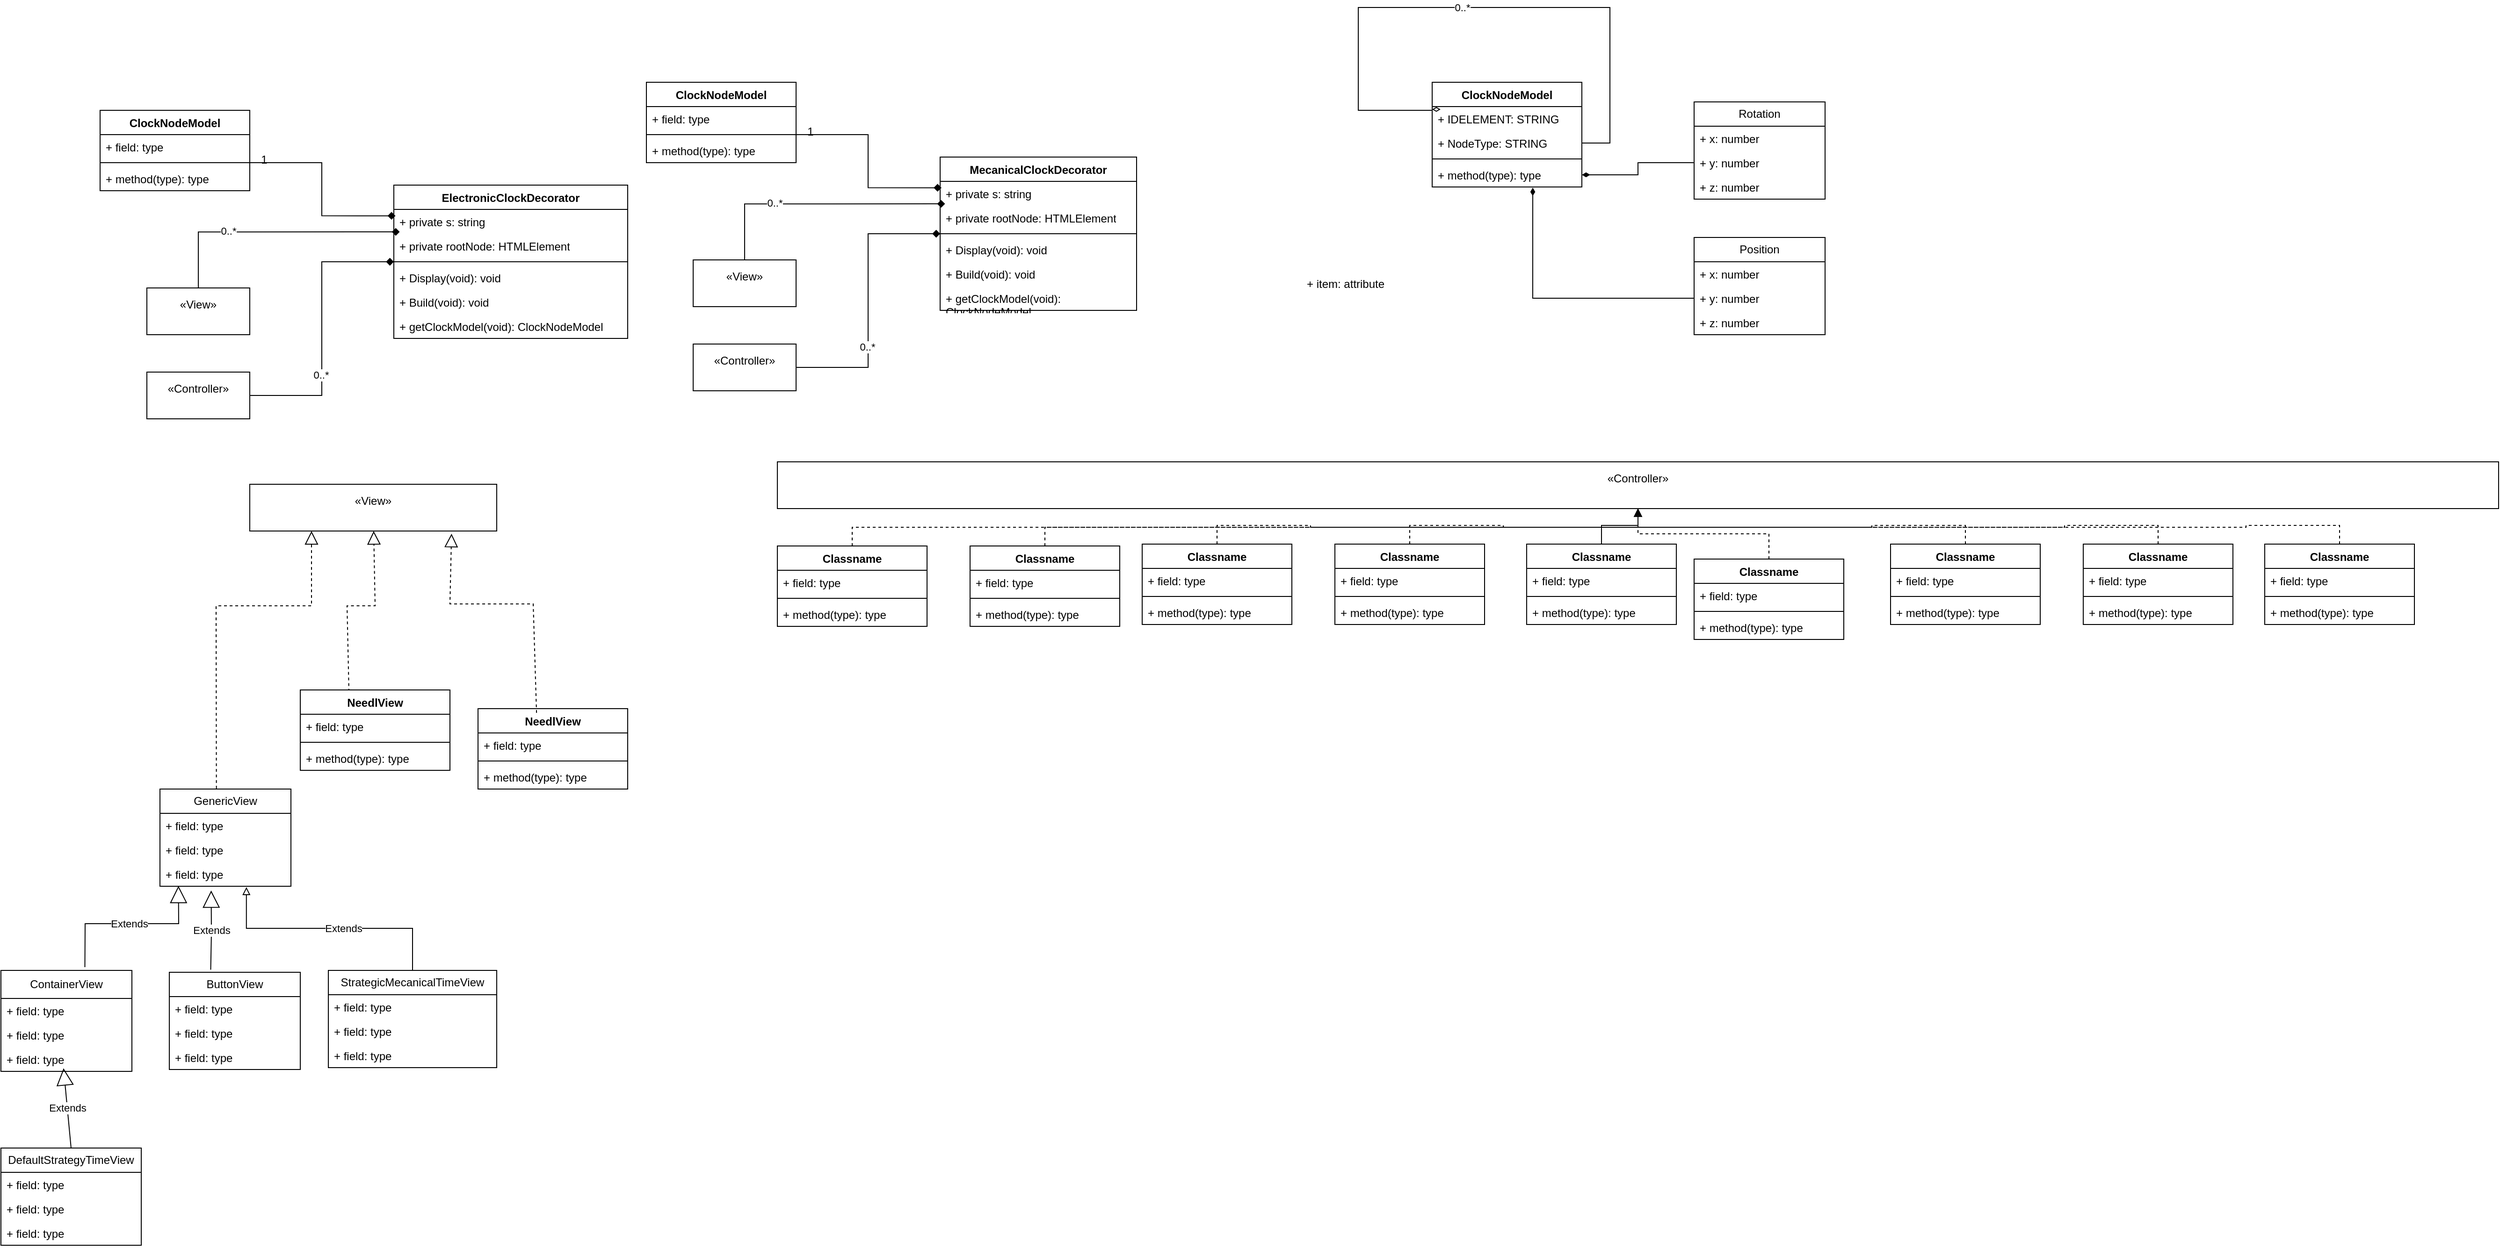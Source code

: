 <mxfile version="24.7.7">
  <diagram name="Page-1" id="vN07K8A9ibH8U_NtdY2e">
    <mxGraphModel dx="3449" dy="1662" grid="1" gridSize="10" guides="1" tooltips="1" connect="1" arrows="1" fold="1" page="1" pageScale="1" pageWidth="827" pageHeight="1169" math="0" shadow="0">
      <root>
        <mxCell id="0" />
        <mxCell id="1" parent="0" />
        <mxCell id="b3Nxh0a8uUn3oDR11aNZ-6" value="ElectronicClockDecorator" style="swimlane;fontStyle=1;align=center;verticalAlign=top;childLayout=stackLayout;horizontal=1;startSize=26;horizontalStack=0;resizeParent=1;resizeParentMax=0;resizeLast=0;collapsible=1;marginBottom=0;whiteSpace=wrap;html=1;" vertex="1" parent="1">
          <mxGeometry x="30" y="200" width="250" height="164" as="geometry" />
        </mxCell>
        <mxCell id="b3Nxh0a8uUn3oDR11aNZ-7" value="+ private s: string" style="text;strokeColor=none;fillColor=none;align=left;verticalAlign=top;spacingLeft=4;spacingRight=4;overflow=hidden;rotatable=0;points=[[0,0.5],[1,0.5]];portConstraint=eastwest;whiteSpace=wrap;html=1;" vertex="1" parent="b3Nxh0a8uUn3oDR11aNZ-6">
          <mxGeometry y="26" width="250" height="26" as="geometry" />
        </mxCell>
        <mxCell id="b3Nxh0a8uUn3oDR11aNZ-10" value="+ private rootNode: HTMLElement" style="text;strokeColor=none;fillColor=none;align=left;verticalAlign=top;spacingLeft=4;spacingRight=4;overflow=hidden;rotatable=0;points=[[0,0.5],[1,0.5]];portConstraint=eastwest;whiteSpace=wrap;html=1;" vertex="1" parent="b3Nxh0a8uUn3oDR11aNZ-6">
          <mxGeometry y="52" width="250" height="26" as="geometry" />
        </mxCell>
        <mxCell id="b3Nxh0a8uUn3oDR11aNZ-8" value="" style="line;strokeWidth=1;fillColor=none;align=left;verticalAlign=middle;spacingTop=-1;spacingLeft=3;spacingRight=3;rotatable=0;labelPosition=right;points=[];portConstraint=eastwest;strokeColor=inherit;" vertex="1" parent="b3Nxh0a8uUn3oDR11aNZ-6">
          <mxGeometry y="78" width="250" height="8" as="geometry" />
        </mxCell>
        <mxCell id="b3Nxh0a8uUn3oDR11aNZ-9" value="+ Display(void): void" style="text;strokeColor=none;fillColor=none;align=left;verticalAlign=top;spacingLeft=4;spacingRight=4;overflow=hidden;rotatable=0;points=[[0,0.5],[1,0.5]];portConstraint=eastwest;whiteSpace=wrap;html=1;" vertex="1" parent="b3Nxh0a8uUn3oDR11aNZ-6">
          <mxGeometry y="86" width="250" height="26" as="geometry" />
        </mxCell>
        <mxCell id="b3Nxh0a8uUn3oDR11aNZ-55" value="+ Build(void): void" style="text;strokeColor=none;fillColor=none;align=left;verticalAlign=top;spacingLeft=4;spacingRight=4;overflow=hidden;rotatable=0;points=[[0,0.5],[1,0.5]];portConstraint=eastwest;whiteSpace=wrap;html=1;" vertex="1" parent="b3Nxh0a8uUn3oDR11aNZ-6">
          <mxGeometry y="112" width="250" height="26" as="geometry" />
        </mxCell>
        <mxCell id="b3Nxh0a8uUn3oDR11aNZ-53" value="+ getClockModel(void): ClockNodeModel" style="text;strokeColor=none;fillColor=none;align=left;verticalAlign=top;spacingLeft=4;spacingRight=4;overflow=hidden;rotatable=0;points=[[0,0.5],[1,0.5]];portConstraint=eastwest;whiteSpace=wrap;html=1;" vertex="1" parent="b3Nxh0a8uUn3oDR11aNZ-6">
          <mxGeometry y="138" width="250" height="26" as="geometry" />
        </mxCell>
        <mxCell id="b3Nxh0a8uUn3oDR11aNZ-19" value="ClockNodeModel" style="swimlane;fontStyle=1;align=center;verticalAlign=top;childLayout=stackLayout;horizontal=1;startSize=26;horizontalStack=0;resizeParent=1;resizeParentMax=0;resizeLast=0;collapsible=1;marginBottom=0;whiteSpace=wrap;html=1;" vertex="1" parent="1">
          <mxGeometry x="-284" y="120" width="160" height="86" as="geometry" />
        </mxCell>
        <mxCell id="b3Nxh0a8uUn3oDR11aNZ-20" value="+ field: type" style="text;strokeColor=none;fillColor=none;align=left;verticalAlign=top;spacingLeft=4;spacingRight=4;overflow=hidden;rotatable=0;points=[[0,0.5],[1,0.5]];portConstraint=eastwest;whiteSpace=wrap;html=1;" vertex="1" parent="b3Nxh0a8uUn3oDR11aNZ-19">
          <mxGeometry y="26" width="160" height="26" as="geometry" />
        </mxCell>
        <mxCell id="b3Nxh0a8uUn3oDR11aNZ-21" value="" style="line;strokeWidth=1;fillColor=none;align=left;verticalAlign=middle;spacingTop=-1;spacingLeft=3;spacingRight=3;rotatable=0;labelPosition=right;points=[];portConstraint=eastwest;strokeColor=inherit;" vertex="1" parent="b3Nxh0a8uUn3oDR11aNZ-19">
          <mxGeometry y="52" width="160" height="8" as="geometry" />
        </mxCell>
        <mxCell id="b3Nxh0a8uUn3oDR11aNZ-22" value="+ method(type): type" style="text;strokeColor=none;fillColor=none;align=left;verticalAlign=top;spacingLeft=4;spacingRight=4;overflow=hidden;rotatable=0;points=[[0,0.5],[1,0.5]];portConstraint=eastwest;whiteSpace=wrap;html=1;" vertex="1" parent="b3Nxh0a8uUn3oDR11aNZ-19">
          <mxGeometry y="60" width="160" height="26" as="geometry" />
        </mxCell>
        <mxCell id="b3Nxh0a8uUn3oDR11aNZ-29" style="edgeStyle=orthogonalEdgeStyle;rounded=0;orthogonalLoop=1;jettySize=auto;html=1;endArrow=diamond;endFill=1;entryX=0.025;entryY=0.925;entryDx=0;entryDy=0;entryPerimeter=0;" edge="1" parent="1" source="b3Nxh0a8uUn3oDR11aNZ-28" target="b3Nxh0a8uUn3oDR11aNZ-7">
          <mxGeometry relative="1" as="geometry">
            <mxPoint x="70" y="450" as="targetPoint" />
          </mxGeometry>
        </mxCell>
        <mxCell id="b3Nxh0a8uUn3oDR11aNZ-30" value="0..*" style="edgeLabel;html=1;align=center;verticalAlign=middle;resizable=0;points=[];" vertex="1" connectable="0" parent="b3Nxh0a8uUn3oDR11aNZ-29">
          <mxGeometry x="-0.332" y="1" relative="1" as="geometry">
            <mxPoint as="offset" />
          </mxGeometry>
        </mxCell>
        <mxCell id="b3Nxh0a8uUn3oDR11aNZ-28" value="«View»&lt;div&gt;&lt;br/&gt;&lt;/div&gt;" style="html=1;whiteSpace=wrap;" vertex="1" parent="1">
          <mxGeometry x="-234" y="310" width="110" height="50" as="geometry" />
        </mxCell>
        <mxCell id="b3Nxh0a8uUn3oDR11aNZ-31" style="edgeStyle=orthogonalEdgeStyle;rounded=0;orthogonalLoop=1;jettySize=auto;html=1;entryX=0.007;entryY=0.263;entryDx=0;entryDy=0;entryPerimeter=0;endArrow=diamond;endFill=1;" edge="1" parent="1" source="b3Nxh0a8uUn3oDR11aNZ-21" target="b3Nxh0a8uUn3oDR11aNZ-7">
          <mxGeometry relative="1" as="geometry" />
        </mxCell>
        <mxCell id="b3Nxh0a8uUn3oDR11aNZ-32" value="1" style="text;html=1;align=center;verticalAlign=middle;resizable=0;points=[];autosize=1;strokeColor=none;fillColor=none;" vertex="1" parent="1">
          <mxGeometry x="-124" y="158" width="30" height="30" as="geometry" />
        </mxCell>
        <mxCell id="b3Nxh0a8uUn3oDR11aNZ-33" value="«Controller»&lt;div&gt;&lt;br&gt;&lt;/div&gt;" style="html=1;whiteSpace=wrap;" vertex="1" parent="1">
          <mxGeometry x="-234" y="400" width="110" height="50" as="geometry" />
        </mxCell>
        <mxCell id="b3Nxh0a8uUn3oDR11aNZ-34" style="edgeStyle=orthogonalEdgeStyle;rounded=0;orthogonalLoop=1;jettySize=auto;html=1;endArrow=diamond;endFill=1;exitX=1;exitY=0.5;exitDx=0;exitDy=0;" edge="1" parent="1" source="b3Nxh0a8uUn3oDR11aNZ-33" target="b3Nxh0a8uUn3oDR11aNZ-8">
          <mxGeometry relative="1" as="geometry">
            <mxPoint x="45" y="260" as="targetPoint" />
            <mxPoint x="-169" y="320" as="sourcePoint" />
          </mxGeometry>
        </mxCell>
        <mxCell id="b3Nxh0a8uUn3oDR11aNZ-35" value="0..*" style="edgeLabel;html=1;align=center;verticalAlign=middle;resizable=0;points=[];" vertex="1" connectable="0" parent="b3Nxh0a8uUn3oDR11aNZ-34">
          <mxGeometry x="-0.332" y="1" relative="1" as="geometry">
            <mxPoint as="offset" />
          </mxGeometry>
        </mxCell>
        <mxCell id="b3Nxh0a8uUn3oDR11aNZ-36" value="MecanicalClockDecorator" style="swimlane;fontStyle=1;align=center;verticalAlign=top;childLayout=stackLayout;horizontal=1;startSize=26;horizontalStack=0;resizeParent=1;resizeParentMax=0;resizeLast=0;collapsible=1;marginBottom=0;whiteSpace=wrap;html=1;" vertex="1" parent="1">
          <mxGeometry x="614" y="170" width="210" height="164" as="geometry" />
        </mxCell>
        <mxCell id="b3Nxh0a8uUn3oDR11aNZ-37" value="+ private s: string" style="text;strokeColor=none;fillColor=none;align=left;verticalAlign=top;spacingLeft=4;spacingRight=4;overflow=hidden;rotatable=0;points=[[0,0.5],[1,0.5]];portConstraint=eastwest;whiteSpace=wrap;html=1;" vertex="1" parent="b3Nxh0a8uUn3oDR11aNZ-36">
          <mxGeometry y="26" width="210" height="26" as="geometry" />
        </mxCell>
        <mxCell id="b3Nxh0a8uUn3oDR11aNZ-38" value="+ private rootNode: HTMLElement" style="text;strokeColor=none;fillColor=none;align=left;verticalAlign=top;spacingLeft=4;spacingRight=4;overflow=hidden;rotatable=0;points=[[0,0.5],[1,0.5]];portConstraint=eastwest;whiteSpace=wrap;html=1;" vertex="1" parent="b3Nxh0a8uUn3oDR11aNZ-36">
          <mxGeometry y="52" width="210" height="26" as="geometry" />
        </mxCell>
        <mxCell id="b3Nxh0a8uUn3oDR11aNZ-39" value="" style="line;strokeWidth=1;fillColor=none;align=left;verticalAlign=middle;spacingTop=-1;spacingLeft=3;spacingRight=3;rotatable=0;labelPosition=right;points=[];portConstraint=eastwest;strokeColor=inherit;" vertex="1" parent="b3Nxh0a8uUn3oDR11aNZ-36">
          <mxGeometry y="78" width="210" height="8" as="geometry" />
        </mxCell>
        <mxCell id="b3Nxh0a8uUn3oDR11aNZ-56" value="+ Display(void): void" style="text;strokeColor=none;fillColor=none;align=left;verticalAlign=top;spacingLeft=4;spacingRight=4;overflow=hidden;rotatable=0;points=[[0,0.5],[1,0.5]];portConstraint=eastwest;whiteSpace=wrap;html=1;" vertex="1" parent="b3Nxh0a8uUn3oDR11aNZ-36">
          <mxGeometry y="86" width="210" height="26" as="geometry" />
        </mxCell>
        <mxCell id="b3Nxh0a8uUn3oDR11aNZ-57" value="+ Build(void): void" style="text;strokeColor=none;fillColor=none;align=left;verticalAlign=top;spacingLeft=4;spacingRight=4;overflow=hidden;rotatable=0;points=[[0,0.5],[1,0.5]];portConstraint=eastwest;whiteSpace=wrap;html=1;" vertex="1" parent="b3Nxh0a8uUn3oDR11aNZ-36">
          <mxGeometry y="112" width="210" height="26" as="geometry" />
        </mxCell>
        <mxCell id="b3Nxh0a8uUn3oDR11aNZ-58" value="+ getClockModel(void): ClockNodeModel" style="text;strokeColor=none;fillColor=none;align=left;verticalAlign=top;spacingLeft=4;spacingRight=4;overflow=hidden;rotatable=0;points=[[0,0.5],[1,0.5]];portConstraint=eastwest;whiteSpace=wrap;html=1;" vertex="1" parent="b3Nxh0a8uUn3oDR11aNZ-36">
          <mxGeometry y="138" width="210" height="26" as="geometry" />
        </mxCell>
        <mxCell id="b3Nxh0a8uUn3oDR11aNZ-41" value="ClockNodeModel" style="swimlane;fontStyle=1;align=center;verticalAlign=top;childLayout=stackLayout;horizontal=1;startSize=26;horizontalStack=0;resizeParent=1;resizeParentMax=0;resizeLast=0;collapsible=1;marginBottom=0;whiteSpace=wrap;html=1;" vertex="1" parent="1">
          <mxGeometry x="300" y="90" width="160" height="86" as="geometry" />
        </mxCell>
        <mxCell id="b3Nxh0a8uUn3oDR11aNZ-42" value="+ field: type" style="text;strokeColor=none;fillColor=none;align=left;verticalAlign=top;spacingLeft=4;spacingRight=4;overflow=hidden;rotatable=0;points=[[0,0.5],[1,0.5]];portConstraint=eastwest;whiteSpace=wrap;html=1;" vertex="1" parent="b3Nxh0a8uUn3oDR11aNZ-41">
          <mxGeometry y="26" width="160" height="26" as="geometry" />
        </mxCell>
        <mxCell id="b3Nxh0a8uUn3oDR11aNZ-43" value="" style="line;strokeWidth=1;fillColor=none;align=left;verticalAlign=middle;spacingTop=-1;spacingLeft=3;spacingRight=3;rotatable=0;labelPosition=right;points=[];portConstraint=eastwest;strokeColor=inherit;" vertex="1" parent="b3Nxh0a8uUn3oDR11aNZ-41">
          <mxGeometry y="52" width="160" height="8" as="geometry" />
        </mxCell>
        <mxCell id="b3Nxh0a8uUn3oDR11aNZ-44" value="+ method(type): type" style="text;strokeColor=none;fillColor=none;align=left;verticalAlign=top;spacingLeft=4;spacingRight=4;overflow=hidden;rotatable=0;points=[[0,0.5],[1,0.5]];portConstraint=eastwest;whiteSpace=wrap;html=1;" vertex="1" parent="b3Nxh0a8uUn3oDR11aNZ-41">
          <mxGeometry y="60" width="160" height="26" as="geometry" />
        </mxCell>
        <mxCell id="b3Nxh0a8uUn3oDR11aNZ-45" style="edgeStyle=orthogonalEdgeStyle;rounded=0;orthogonalLoop=1;jettySize=auto;html=1;endArrow=diamond;endFill=1;entryX=0.025;entryY=0.925;entryDx=0;entryDy=0;entryPerimeter=0;" edge="1" parent="1" source="b3Nxh0a8uUn3oDR11aNZ-47" target="b3Nxh0a8uUn3oDR11aNZ-37">
          <mxGeometry relative="1" as="geometry">
            <mxPoint x="654" y="420" as="targetPoint" />
          </mxGeometry>
        </mxCell>
        <mxCell id="b3Nxh0a8uUn3oDR11aNZ-46" value="0..*" style="edgeLabel;html=1;align=center;verticalAlign=middle;resizable=0;points=[];" vertex="1" connectable="0" parent="b3Nxh0a8uUn3oDR11aNZ-45">
          <mxGeometry x="-0.332" y="1" relative="1" as="geometry">
            <mxPoint as="offset" />
          </mxGeometry>
        </mxCell>
        <mxCell id="b3Nxh0a8uUn3oDR11aNZ-47" value="«View»&lt;div&gt;&lt;br/&gt;&lt;/div&gt;" style="html=1;whiteSpace=wrap;" vertex="1" parent="1">
          <mxGeometry x="350" y="280" width="110" height="50" as="geometry" />
        </mxCell>
        <mxCell id="b3Nxh0a8uUn3oDR11aNZ-48" style="edgeStyle=orthogonalEdgeStyle;rounded=0;orthogonalLoop=1;jettySize=auto;html=1;entryX=0.007;entryY=0.263;entryDx=0;entryDy=0;entryPerimeter=0;endArrow=diamond;endFill=1;" edge="1" parent="1" source="b3Nxh0a8uUn3oDR11aNZ-43" target="b3Nxh0a8uUn3oDR11aNZ-37">
          <mxGeometry relative="1" as="geometry" />
        </mxCell>
        <mxCell id="b3Nxh0a8uUn3oDR11aNZ-49" value="1" style="text;html=1;align=center;verticalAlign=middle;resizable=0;points=[];autosize=1;strokeColor=none;fillColor=none;" vertex="1" parent="1">
          <mxGeometry x="460" y="128" width="30" height="30" as="geometry" />
        </mxCell>
        <mxCell id="b3Nxh0a8uUn3oDR11aNZ-50" value="«Controller»&lt;div&gt;&lt;br&gt;&lt;/div&gt;" style="html=1;whiteSpace=wrap;" vertex="1" parent="1">
          <mxGeometry x="350" y="370" width="110" height="50" as="geometry" />
        </mxCell>
        <mxCell id="b3Nxh0a8uUn3oDR11aNZ-51" style="edgeStyle=orthogonalEdgeStyle;rounded=0;orthogonalLoop=1;jettySize=auto;html=1;endArrow=diamond;endFill=1;exitX=1;exitY=0.5;exitDx=0;exitDy=0;" edge="1" parent="1" source="b3Nxh0a8uUn3oDR11aNZ-50" target="b3Nxh0a8uUn3oDR11aNZ-39">
          <mxGeometry relative="1" as="geometry">
            <mxPoint x="629" y="230" as="targetPoint" />
            <mxPoint x="415" y="290" as="sourcePoint" />
          </mxGeometry>
        </mxCell>
        <mxCell id="b3Nxh0a8uUn3oDR11aNZ-52" value="0..*" style="edgeLabel;html=1;align=center;verticalAlign=middle;resizable=0;points=[];" vertex="1" connectable="0" parent="b3Nxh0a8uUn3oDR11aNZ-51">
          <mxGeometry x="-0.332" y="1" relative="1" as="geometry">
            <mxPoint as="offset" />
          </mxGeometry>
        </mxCell>
        <mxCell id="b3Nxh0a8uUn3oDR11aNZ-59" value="«View»&lt;div&gt;&lt;br/&gt;&lt;/div&gt;" style="html=1;whiteSpace=wrap;" vertex="1" parent="1">
          <mxGeometry x="-124" y="520" width="264" height="50" as="geometry" />
        </mxCell>
        <mxCell id="b3Nxh0a8uUn3oDR11aNZ-60" value="" style="endArrow=block;dashed=1;endFill=0;endSize=12;html=1;rounded=0;entryX=0.25;entryY=1;entryDx=0;entryDy=0;exitX=0.431;exitY=-0.005;exitDx=0;exitDy=0;exitPerimeter=0;" edge="1" parent="1" source="b3Nxh0a8uUn3oDR11aNZ-61" target="b3Nxh0a8uUn3oDR11aNZ-59">
          <mxGeometry width="160" relative="1" as="geometry">
            <mxPoint x="-160" y="700" as="sourcePoint" />
            <mxPoint x="36" y="730" as="targetPoint" />
            <Array as="points">
              <mxPoint x="-160" y="650" />
              <mxPoint x="-58" y="650" />
            </Array>
          </mxGeometry>
        </mxCell>
        <mxCell id="b3Nxh0a8uUn3oDR11aNZ-61" value="GenericView" style="swimlane;fontStyle=0;childLayout=stackLayout;horizontal=1;startSize=26;fillColor=none;horizontalStack=0;resizeParent=1;resizeParentMax=0;resizeLast=0;collapsible=1;marginBottom=0;whiteSpace=wrap;html=1;" vertex="1" parent="1">
          <mxGeometry x="-220" y="846" width="140" height="104" as="geometry" />
        </mxCell>
        <mxCell id="b3Nxh0a8uUn3oDR11aNZ-62" value="+ field: type" style="text;strokeColor=none;fillColor=none;align=left;verticalAlign=top;spacingLeft=4;spacingRight=4;overflow=hidden;rotatable=0;points=[[0,0.5],[1,0.5]];portConstraint=eastwest;whiteSpace=wrap;html=1;" vertex="1" parent="b3Nxh0a8uUn3oDR11aNZ-61">
          <mxGeometry y="26" width="140" height="26" as="geometry" />
        </mxCell>
        <mxCell id="b3Nxh0a8uUn3oDR11aNZ-63" value="+ field: type" style="text;strokeColor=none;fillColor=none;align=left;verticalAlign=top;spacingLeft=4;spacingRight=4;overflow=hidden;rotatable=0;points=[[0,0.5],[1,0.5]];portConstraint=eastwest;whiteSpace=wrap;html=1;" vertex="1" parent="b3Nxh0a8uUn3oDR11aNZ-61">
          <mxGeometry y="52" width="140" height="26" as="geometry" />
        </mxCell>
        <mxCell id="b3Nxh0a8uUn3oDR11aNZ-64" value="+ field: type" style="text;strokeColor=none;fillColor=none;align=left;verticalAlign=top;spacingLeft=4;spacingRight=4;overflow=hidden;rotatable=0;points=[[0,0.5],[1,0.5]];portConstraint=eastwest;whiteSpace=wrap;html=1;" vertex="1" parent="b3Nxh0a8uUn3oDR11aNZ-61">
          <mxGeometry y="78" width="140" height="26" as="geometry" />
        </mxCell>
        <mxCell id="b3Nxh0a8uUn3oDR11aNZ-65" value="" style="endArrow=block;dashed=1;endFill=0;endSize=12;html=1;rounded=0;exitX=0.325;exitY=0.02;exitDx=0;exitDy=0;exitPerimeter=0;" edge="1" parent="1" source="b3Nxh0a8uUn3oDR11aNZ-66" target="b3Nxh0a8uUn3oDR11aNZ-59">
          <mxGeometry width="160" relative="1" as="geometry">
            <mxPoint x="-20" y="720" as="sourcePoint" />
            <mxPoint x="-46" y="571" as="targetPoint" />
            <Array as="points">
              <mxPoint x="-20" y="650" />
              <mxPoint x="10" y="650" />
            </Array>
          </mxGeometry>
        </mxCell>
        <mxCell id="b3Nxh0a8uUn3oDR11aNZ-66" value="NeedlView" style="swimlane;fontStyle=1;align=center;verticalAlign=top;childLayout=stackLayout;horizontal=1;startSize=26;horizontalStack=0;resizeParent=1;resizeParentMax=0;resizeLast=0;collapsible=1;marginBottom=0;whiteSpace=wrap;html=1;" vertex="1" parent="1">
          <mxGeometry x="-70" y="740" width="160" height="86" as="geometry" />
        </mxCell>
        <mxCell id="b3Nxh0a8uUn3oDR11aNZ-67" value="+ field: type" style="text;strokeColor=none;fillColor=none;align=left;verticalAlign=top;spacingLeft=4;spacingRight=4;overflow=hidden;rotatable=0;points=[[0,0.5],[1,0.5]];portConstraint=eastwest;whiteSpace=wrap;html=1;" vertex="1" parent="b3Nxh0a8uUn3oDR11aNZ-66">
          <mxGeometry y="26" width="160" height="26" as="geometry" />
        </mxCell>
        <mxCell id="b3Nxh0a8uUn3oDR11aNZ-68" value="" style="line;strokeWidth=1;fillColor=none;align=left;verticalAlign=middle;spacingTop=-1;spacingLeft=3;spacingRight=3;rotatable=0;labelPosition=right;points=[];portConstraint=eastwest;strokeColor=inherit;" vertex="1" parent="b3Nxh0a8uUn3oDR11aNZ-66">
          <mxGeometry y="52" width="160" height="8" as="geometry" />
        </mxCell>
        <mxCell id="b3Nxh0a8uUn3oDR11aNZ-69" value="+ method(type): type" style="text;strokeColor=none;fillColor=none;align=left;verticalAlign=top;spacingLeft=4;spacingRight=4;overflow=hidden;rotatable=0;points=[[0,0.5],[1,0.5]];portConstraint=eastwest;whiteSpace=wrap;html=1;" vertex="1" parent="b3Nxh0a8uUn3oDR11aNZ-66">
          <mxGeometry y="60" width="160" height="26" as="geometry" />
        </mxCell>
        <mxCell id="b3Nxh0a8uUn3oDR11aNZ-70" value="NeedlView" style="swimlane;fontStyle=1;align=center;verticalAlign=top;childLayout=stackLayout;horizontal=1;startSize=26;horizontalStack=0;resizeParent=1;resizeParentMax=0;resizeLast=0;collapsible=1;marginBottom=0;whiteSpace=wrap;html=1;" vertex="1" parent="1">
          <mxGeometry x="120" y="760" width="160" height="86" as="geometry" />
        </mxCell>
        <mxCell id="b3Nxh0a8uUn3oDR11aNZ-71" value="+ field: type" style="text;strokeColor=none;fillColor=none;align=left;verticalAlign=top;spacingLeft=4;spacingRight=4;overflow=hidden;rotatable=0;points=[[0,0.5],[1,0.5]];portConstraint=eastwest;whiteSpace=wrap;html=1;" vertex="1" parent="b3Nxh0a8uUn3oDR11aNZ-70">
          <mxGeometry y="26" width="160" height="26" as="geometry" />
        </mxCell>
        <mxCell id="b3Nxh0a8uUn3oDR11aNZ-72" value="" style="line;strokeWidth=1;fillColor=none;align=left;verticalAlign=middle;spacingTop=-1;spacingLeft=3;spacingRight=3;rotatable=0;labelPosition=right;points=[];portConstraint=eastwest;strokeColor=inherit;" vertex="1" parent="b3Nxh0a8uUn3oDR11aNZ-70">
          <mxGeometry y="52" width="160" height="8" as="geometry" />
        </mxCell>
        <mxCell id="b3Nxh0a8uUn3oDR11aNZ-73" value="+ method(type): type" style="text;strokeColor=none;fillColor=none;align=left;verticalAlign=top;spacingLeft=4;spacingRight=4;overflow=hidden;rotatable=0;points=[[0,0.5],[1,0.5]];portConstraint=eastwest;whiteSpace=wrap;html=1;" vertex="1" parent="b3Nxh0a8uUn3oDR11aNZ-70">
          <mxGeometry y="60" width="160" height="26" as="geometry" />
        </mxCell>
        <mxCell id="b3Nxh0a8uUn3oDR11aNZ-74" value="" style="endArrow=block;dashed=1;endFill=0;endSize=12;html=1;rounded=0;exitX=0.391;exitY=0.052;exitDx=0;exitDy=0;exitPerimeter=0;entryX=0.817;entryY=1.057;entryDx=0;entryDy=0;entryPerimeter=0;" edge="1" parent="1" source="b3Nxh0a8uUn3oDR11aNZ-70" target="b3Nxh0a8uUn3oDR11aNZ-59">
          <mxGeometry width="160" relative="1" as="geometry">
            <mxPoint x="180" y="740" as="sourcePoint" />
            <mxPoint x="130" y="568" as="targetPoint" />
            <Array as="points">
              <mxPoint x="179" y="648" />
              <mxPoint x="90" y="648" />
            </Array>
          </mxGeometry>
        </mxCell>
        <mxCell id="b3Nxh0a8uUn3oDR11aNZ-75" value="ContainerView" style="swimlane;fontStyle=0;childLayout=stackLayout;horizontal=1;startSize=30;fillColor=none;horizontalStack=0;resizeParent=1;resizeParentMax=0;resizeLast=0;collapsible=1;marginBottom=0;whiteSpace=wrap;html=1;" vertex="1" parent="1">
          <mxGeometry x="-390" y="1040" width="140" height="108" as="geometry" />
        </mxCell>
        <mxCell id="b3Nxh0a8uUn3oDR11aNZ-76" value="+ field: type" style="text;strokeColor=none;fillColor=none;align=left;verticalAlign=top;spacingLeft=4;spacingRight=4;overflow=hidden;rotatable=0;points=[[0,0.5],[1,0.5]];portConstraint=eastwest;whiteSpace=wrap;html=1;" vertex="1" parent="b3Nxh0a8uUn3oDR11aNZ-75">
          <mxGeometry y="30" width="140" height="26" as="geometry" />
        </mxCell>
        <mxCell id="b3Nxh0a8uUn3oDR11aNZ-77" value="+ field: type" style="text;strokeColor=none;fillColor=none;align=left;verticalAlign=top;spacingLeft=4;spacingRight=4;overflow=hidden;rotatable=0;points=[[0,0.5],[1,0.5]];portConstraint=eastwest;whiteSpace=wrap;html=1;" vertex="1" parent="b3Nxh0a8uUn3oDR11aNZ-75">
          <mxGeometry y="56" width="140" height="26" as="geometry" />
        </mxCell>
        <mxCell id="b3Nxh0a8uUn3oDR11aNZ-78" value="+ field: type" style="text;strokeColor=none;fillColor=none;align=left;verticalAlign=top;spacingLeft=4;spacingRight=4;overflow=hidden;rotatable=0;points=[[0,0.5],[1,0.5]];portConstraint=eastwest;whiteSpace=wrap;html=1;" vertex="1" parent="b3Nxh0a8uUn3oDR11aNZ-75">
          <mxGeometry y="82" width="140" height="26" as="geometry" />
        </mxCell>
        <mxCell id="b3Nxh0a8uUn3oDR11aNZ-79" value="ButtonView" style="swimlane;fontStyle=0;childLayout=stackLayout;horizontal=1;startSize=26;fillColor=none;horizontalStack=0;resizeParent=1;resizeParentMax=0;resizeLast=0;collapsible=1;marginBottom=0;whiteSpace=wrap;html=1;" vertex="1" parent="1">
          <mxGeometry x="-210" y="1042" width="140" height="104" as="geometry" />
        </mxCell>
        <mxCell id="b3Nxh0a8uUn3oDR11aNZ-80" value="+ field: type" style="text;strokeColor=none;fillColor=none;align=left;verticalAlign=top;spacingLeft=4;spacingRight=4;overflow=hidden;rotatable=0;points=[[0,0.5],[1,0.5]];portConstraint=eastwest;whiteSpace=wrap;html=1;" vertex="1" parent="b3Nxh0a8uUn3oDR11aNZ-79">
          <mxGeometry y="26" width="140" height="26" as="geometry" />
        </mxCell>
        <mxCell id="b3Nxh0a8uUn3oDR11aNZ-81" value="+ field: type" style="text;strokeColor=none;fillColor=none;align=left;verticalAlign=top;spacingLeft=4;spacingRight=4;overflow=hidden;rotatable=0;points=[[0,0.5],[1,0.5]];portConstraint=eastwest;whiteSpace=wrap;html=1;" vertex="1" parent="b3Nxh0a8uUn3oDR11aNZ-79">
          <mxGeometry y="52" width="140" height="26" as="geometry" />
        </mxCell>
        <mxCell id="b3Nxh0a8uUn3oDR11aNZ-82" value="+ field: type" style="text;strokeColor=none;fillColor=none;align=left;verticalAlign=top;spacingLeft=4;spacingRight=4;overflow=hidden;rotatable=0;points=[[0,0.5],[1,0.5]];portConstraint=eastwest;whiteSpace=wrap;html=1;" vertex="1" parent="b3Nxh0a8uUn3oDR11aNZ-79">
          <mxGeometry y="78" width="140" height="26" as="geometry" />
        </mxCell>
        <mxCell id="b3Nxh0a8uUn3oDR11aNZ-83" value="DefaultStrategyTimeView" style="swimlane;fontStyle=0;childLayout=stackLayout;horizontal=1;startSize=26;fillColor=none;horizontalStack=0;resizeParent=1;resizeParentMax=0;resizeLast=0;collapsible=1;marginBottom=0;whiteSpace=wrap;html=1;" vertex="1" parent="1">
          <mxGeometry x="-390" y="1230" width="150" height="104" as="geometry" />
        </mxCell>
        <mxCell id="b3Nxh0a8uUn3oDR11aNZ-84" value="+ field: type" style="text;strokeColor=none;fillColor=none;align=left;verticalAlign=top;spacingLeft=4;spacingRight=4;overflow=hidden;rotatable=0;points=[[0,0.5],[1,0.5]];portConstraint=eastwest;whiteSpace=wrap;html=1;" vertex="1" parent="b3Nxh0a8uUn3oDR11aNZ-83">
          <mxGeometry y="26" width="150" height="26" as="geometry" />
        </mxCell>
        <mxCell id="b3Nxh0a8uUn3oDR11aNZ-85" value="+ field: type" style="text;strokeColor=none;fillColor=none;align=left;verticalAlign=top;spacingLeft=4;spacingRight=4;overflow=hidden;rotatable=0;points=[[0,0.5],[1,0.5]];portConstraint=eastwest;whiteSpace=wrap;html=1;" vertex="1" parent="b3Nxh0a8uUn3oDR11aNZ-83">
          <mxGeometry y="52" width="150" height="26" as="geometry" />
        </mxCell>
        <mxCell id="b3Nxh0a8uUn3oDR11aNZ-86" value="+ field: type" style="text;strokeColor=none;fillColor=none;align=left;verticalAlign=top;spacingLeft=4;spacingRight=4;overflow=hidden;rotatable=0;points=[[0,0.5],[1,0.5]];portConstraint=eastwest;whiteSpace=wrap;html=1;" vertex="1" parent="b3Nxh0a8uUn3oDR11aNZ-83">
          <mxGeometry y="78" width="150" height="26" as="geometry" />
        </mxCell>
        <mxCell id="b3Nxh0a8uUn3oDR11aNZ-87" value="Extends" style="endArrow=block;endSize=16;endFill=0;html=1;rounded=0;exitX=0.641;exitY=-0.032;exitDx=0;exitDy=0;exitPerimeter=0;entryX=0.141;entryY=0.981;entryDx=0;entryDy=0;entryPerimeter=0;" edge="1" parent="1" source="b3Nxh0a8uUn3oDR11aNZ-75" target="b3Nxh0a8uUn3oDR11aNZ-64">
          <mxGeometry width="160" relative="1" as="geometry">
            <mxPoint x="-200" y="970" as="sourcePoint" />
            <mxPoint x="-40" y="970" as="targetPoint" />
            <Array as="points">
              <mxPoint x="-300" y="990" />
              <mxPoint x="-200" y="990" />
            </Array>
          </mxGeometry>
        </mxCell>
        <mxCell id="b3Nxh0a8uUn3oDR11aNZ-88" value="Extends" style="endArrow=block;endSize=16;endFill=0;html=1;rounded=0;exitX=0.316;exitY=-0.026;exitDx=0;exitDy=0;exitPerimeter=0;entryX=0.391;entryY=1.173;entryDx=0;entryDy=0;entryPerimeter=0;" edge="1" parent="1" source="b3Nxh0a8uUn3oDR11aNZ-79" target="b3Nxh0a8uUn3oDR11aNZ-64">
          <mxGeometry width="160" relative="1" as="geometry">
            <mxPoint x="-290" y="1047" as="sourcePoint" />
            <mxPoint x="-190" y="960" as="targetPoint" />
            <Array as="points">
              <mxPoint x="-165" y="1000" />
            </Array>
          </mxGeometry>
        </mxCell>
        <mxCell id="b3Nxh0a8uUn3oDR11aNZ-89" value="Extends" style="endArrow=block;endSize=16;endFill=0;html=1;rounded=0;exitX=0.5;exitY=0;exitDx=0;exitDy=0;entryX=0.478;entryY=0.87;entryDx=0;entryDy=0;entryPerimeter=0;" edge="1" parent="1" source="b3Nxh0a8uUn3oDR11aNZ-83" target="b3Nxh0a8uUn3oDR11aNZ-78">
          <mxGeometry width="160" relative="1" as="geometry">
            <mxPoint x="-260" y="1050" as="sourcePoint" />
            <mxPoint x="-100" y="1050" as="targetPoint" />
          </mxGeometry>
        </mxCell>
        <mxCell id="b3Nxh0a8uUn3oDR11aNZ-90" value="StrategicMecanicalTimeView" style="swimlane;fontStyle=0;childLayout=stackLayout;horizontal=1;startSize=26;fillColor=none;horizontalStack=0;resizeParent=1;resizeParentMax=0;resizeLast=0;collapsible=1;marginBottom=0;whiteSpace=wrap;html=1;" vertex="1" parent="1">
          <mxGeometry x="-40" y="1040" width="180" height="104" as="geometry" />
        </mxCell>
        <mxCell id="b3Nxh0a8uUn3oDR11aNZ-91" value="+ field: type" style="text;strokeColor=none;fillColor=none;align=left;verticalAlign=top;spacingLeft=4;spacingRight=4;overflow=hidden;rotatable=0;points=[[0,0.5],[1,0.5]];portConstraint=eastwest;whiteSpace=wrap;html=1;" vertex="1" parent="b3Nxh0a8uUn3oDR11aNZ-90">
          <mxGeometry y="26" width="180" height="26" as="geometry" />
        </mxCell>
        <mxCell id="b3Nxh0a8uUn3oDR11aNZ-92" value="+ field: type" style="text;strokeColor=none;fillColor=none;align=left;verticalAlign=top;spacingLeft=4;spacingRight=4;overflow=hidden;rotatable=0;points=[[0,0.5],[1,0.5]];portConstraint=eastwest;whiteSpace=wrap;html=1;" vertex="1" parent="b3Nxh0a8uUn3oDR11aNZ-90">
          <mxGeometry y="52" width="180" height="26" as="geometry" />
        </mxCell>
        <mxCell id="b3Nxh0a8uUn3oDR11aNZ-93" value="+ field: type" style="text;strokeColor=none;fillColor=none;align=left;verticalAlign=top;spacingLeft=4;spacingRight=4;overflow=hidden;rotatable=0;points=[[0,0.5],[1,0.5]];portConstraint=eastwest;whiteSpace=wrap;html=1;" vertex="1" parent="b3Nxh0a8uUn3oDR11aNZ-90">
          <mxGeometry y="78" width="180" height="26" as="geometry" />
        </mxCell>
        <mxCell id="b3Nxh0a8uUn3oDR11aNZ-96" style="edgeStyle=orthogonalEdgeStyle;rounded=0;orthogonalLoop=1;jettySize=auto;html=1;entryX=0.66;entryY=1.032;entryDx=0;entryDy=0;entryPerimeter=0;endArrow=block;endFill=0;" edge="1" parent="1" source="b3Nxh0a8uUn3oDR11aNZ-90" target="b3Nxh0a8uUn3oDR11aNZ-64">
          <mxGeometry relative="1" as="geometry" />
        </mxCell>
        <mxCell id="b3Nxh0a8uUn3oDR11aNZ-97" value="Extends" style="edgeLabel;html=1;align=center;verticalAlign=middle;resizable=0;points=[];" vertex="1" connectable="0" parent="b3Nxh0a8uUn3oDR11aNZ-96">
          <mxGeometry x="-0.103" relative="1" as="geometry">
            <mxPoint as="offset" />
          </mxGeometry>
        </mxCell>
        <mxCell id="b3Nxh0a8uUn3oDR11aNZ-98" value="«Controller»&lt;div&gt;&lt;br&gt;&lt;/div&gt;" style="html=1;whiteSpace=wrap;" vertex="1" parent="1">
          <mxGeometry x="440" y="496" width="1840" height="50" as="geometry" />
        </mxCell>
        <mxCell id="b3Nxh0a8uUn3oDR11aNZ-136" value="" style="edgeStyle=orthogonalEdgeStyle;rounded=0;orthogonalLoop=1;jettySize=auto;html=1;dashed=1;endArrow=block;endFill=0;" edge="1" parent="1" source="b3Nxh0a8uUn3oDR11aNZ-100" target="b3Nxh0a8uUn3oDR11aNZ-98">
          <mxGeometry relative="1" as="geometry" />
        </mxCell>
        <mxCell id="b3Nxh0a8uUn3oDR11aNZ-100" value="Classname" style="swimlane;fontStyle=1;align=center;verticalAlign=top;childLayout=stackLayout;horizontal=1;startSize=26;horizontalStack=0;resizeParent=1;resizeParentMax=0;resizeLast=0;collapsible=1;marginBottom=0;whiteSpace=wrap;html=1;" vertex="1" parent="1">
          <mxGeometry x="440" y="586" width="160" height="86" as="geometry" />
        </mxCell>
        <mxCell id="b3Nxh0a8uUn3oDR11aNZ-101" value="+ field: type" style="text;strokeColor=none;fillColor=none;align=left;verticalAlign=top;spacingLeft=4;spacingRight=4;overflow=hidden;rotatable=0;points=[[0,0.5],[1,0.5]];portConstraint=eastwest;whiteSpace=wrap;html=1;" vertex="1" parent="b3Nxh0a8uUn3oDR11aNZ-100">
          <mxGeometry y="26" width="160" height="26" as="geometry" />
        </mxCell>
        <mxCell id="b3Nxh0a8uUn3oDR11aNZ-102" value="" style="line;strokeWidth=1;fillColor=none;align=left;verticalAlign=middle;spacingTop=-1;spacingLeft=3;spacingRight=3;rotatable=0;labelPosition=right;points=[];portConstraint=eastwest;strokeColor=inherit;" vertex="1" parent="b3Nxh0a8uUn3oDR11aNZ-100">
          <mxGeometry y="52" width="160" height="8" as="geometry" />
        </mxCell>
        <mxCell id="b3Nxh0a8uUn3oDR11aNZ-103" value="+ method(type): type" style="text;strokeColor=none;fillColor=none;align=left;verticalAlign=top;spacingLeft=4;spacingRight=4;overflow=hidden;rotatable=0;points=[[0,0.5],[1,0.5]];portConstraint=eastwest;whiteSpace=wrap;html=1;" vertex="1" parent="b3Nxh0a8uUn3oDR11aNZ-100">
          <mxGeometry y="60" width="160" height="26" as="geometry" />
        </mxCell>
        <mxCell id="b3Nxh0a8uUn3oDR11aNZ-137" value="" style="edgeStyle=orthogonalEdgeStyle;rounded=0;orthogonalLoop=1;jettySize=auto;html=1;dashed=1;endArrow=block;endFill=0;" edge="1" parent="1" source="b3Nxh0a8uUn3oDR11aNZ-104" target="b3Nxh0a8uUn3oDR11aNZ-98">
          <mxGeometry relative="1" as="geometry" />
        </mxCell>
        <mxCell id="b3Nxh0a8uUn3oDR11aNZ-104" value="Classname" style="swimlane;fontStyle=1;align=center;verticalAlign=top;childLayout=stackLayout;horizontal=1;startSize=26;horizontalStack=0;resizeParent=1;resizeParentMax=0;resizeLast=0;collapsible=1;marginBottom=0;whiteSpace=wrap;html=1;" vertex="1" parent="1">
          <mxGeometry x="646" y="586" width="160" height="86" as="geometry" />
        </mxCell>
        <mxCell id="b3Nxh0a8uUn3oDR11aNZ-105" value="+ field: type" style="text;strokeColor=none;fillColor=none;align=left;verticalAlign=top;spacingLeft=4;spacingRight=4;overflow=hidden;rotatable=0;points=[[0,0.5],[1,0.5]];portConstraint=eastwest;whiteSpace=wrap;html=1;" vertex="1" parent="b3Nxh0a8uUn3oDR11aNZ-104">
          <mxGeometry y="26" width="160" height="26" as="geometry" />
        </mxCell>
        <mxCell id="b3Nxh0a8uUn3oDR11aNZ-106" value="" style="line;strokeWidth=1;fillColor=none;align=left;verticalAlign=middle;spacingTop=-1;spacingLeft=3;spacingRight=3;rotatable=0;labelPosition=right;points=[];portConstraint=eastwest;strokeColor=inherit;" vertex="1" parent="b3Nxh0a8uUn3oDR11aNZ-104">
          <mxGeometry y="52" width="160" height="8" as="geometry" />
        </mxCell>
        <mxCell id="b3Nxh0a8uUn3oDR11aNZ-107" value="+ method(type): type" style="text;strokeColor=none;fillColor=none;align=left;verticalAlign=top;spacingLeft=4;spacingRight=4;overflow=hidden;rotatable=0;points=[[0,0.5],[1,0.5]];portConstraint=eastwest;whiteSpace=wrap;html=1;" vertex="1" parent="b3Nxh0a8uUn3oDR11aNZ-104">
          <mxGeometry y="60" width="160" height="26" as="geometry" />
        </mxCell>
        <mxCell id="b3Nxh0a8uUn3oDR11aNZ-138" value="" style="edgeStyle=orthogonalEdgeStyle;rounded=0;orthogonalLoop=1;jettySize=auto;html=1;dashed=1;endArrow=block;endFill=0;" edge="1" parent="1" source="b3Nxh0a8uUn3oDR11aNZ-108" target="b3Nxh0a8uUn3oDR11aNZ-98">
          <mxGeometry relative="1" as="geometry" />
        </mxCell>
        <mxCell id="b3Nxh0a8uUn3oDR11aNZ-108" value="Classname" style="swimlane;fontStyle=1;align=center;verticalAlign=top;childLayout=stackLayout;horizontal=1;startSize=26;horizontalStack=0;resizeParent=1;resizeParentMax=0;resizeLast=0;collapsible=1;marginBottom=0;whiteSpace=wrap;html=1;" vertex="1" parent="1">
          <mxGeometry x="830" y="584" width="160" height="86" as="geometry" />
        </mxCell>
        <mxCell id="b3Nxh0a8uUn3oDR11aNZ-109" value="+ field: type" style="text;strokeColor=none;fillColor=none;align=left;verticalAlign=top;spacingLeft=4;spacingRight=4;overflow=hidden;rotatable=0;points=[[0,0.5],[1,0.5]];portConstraint=eastwest;whiteSpace=wrap;html=1;" vertex="1" parent="b3Nxh0a8uUn3oDR11aNZ-108">
          <mxGeometry y="26" width="160" height="26" as="geometry" />
        </mxCell>
        <mxCell id="b3Nxh0a8uUn3oDR11aNZ-110" value="" style="line;strokeWidth=1;fillColor=none;align=left;verticalAlign=middle;spacingTop=-1;spacingLeft=3;spacingRight=3;rotatable=0;labelPosition=right;points=[];portConstraint=eastwest;strokeColor=inherit;" vertex="1" parent="b3Nxh0a8uUn3oDR11aNZ-108">
          <mxGeometry y="52" width="160" height="8" as="geometry" />
        </mxCell>
        <mxCell id="b3Nxh0a8uUn3oDR11aNZ-111" value="+ method(type): type" style="text;strokeColor=none;fillColor=none;align=left;verticalAlign=top;spacingLeft=4;spacingRight=4;overflow=hidden;rotatable=0;points=[[0,0.5],[1,0.5]];portConstraint=eastwest;whiteSpace=wrap;html=1;" vertex="1" parent="b3Nxh0a8uUn3oDR11aNZ-108">
          <mxGeometry y="60" width="160" height="26" as="geometry" />
        </mxCell>
        <mxCell id="b3Nxh0a8uUn3oDR11aNZ-139" value="" style="edgeStyle=orthogonalEdgeStyle;rounded=0;orthogonalLoop=1;jettySize=auto;html=1;dashed=1;endArrow=block;endFill=0;" edge="1" parent="1" source="b3Nxh0a8uUn3oDR11aNZ-112" target="b3Nxh0a8uUn3oDR11aNZ-98">
          <mxGeometry relative="1" as="geometry" />
        </mxCell>
        <mxCell id="b3Nxh0a8uUn3oDR11aNZ-112" value="Classname" style="swimlane;fontStyle=1;align=center;verticalAlign=top;childLayout=stackLayout;horizontal=1;startSize=26;horizontalStack=0;resizeParent=1;resizeParentMax=0;resizeLast=0;collapsible=1;marginBottom=0;whiteSpace=wrap;html=1;" vertex="1" parent="1">
          <mxGeometry x="1036" y="584" width="160" height="86" as="geometry" />
        </mxCell>
        <mxCell id="b3Nxh0a8uUn3oDR11aNZ-113" value="+ field: type" style="text;strokeColor=none;fillColor=none;align=left;verticalAlign=top;spacingLeft=4;spacingRight=4;overflow=hidden;rotatable=0;points=[[0,0.5],[1,0.5]];portConstraint=eastwest;whiteSpace=wrap;html=1;" vertex="1" parent="b3Nxh0a8uUn3oDR11aNZ-112">
          <mxGeometry y="26" width="160" height="26" as="geometry" />
        </mxCell>
        <mxCell id="b3Nxh0a8uUn3oDR11aNZ-114" value="" style="line;strokeWidth=1;fillColor=none;align=left;verticalAlign=middle;spacingTop=-1;spacingLeft=3;spacingRight=3;rotatable=0;labelPosition=right;points=[];portConstraint=eastwest;strokeColor=inherit;" vertex="1" parent="b3Nxh0a8uUn3oDR11aNZ-112">
          <mxGeometry y="52" width="160" height="8" as="geometry" />
        </mxCell>
        <mxCell id="b3Nxh0a8uUn3oDR11aNZ-115" value="+ method(type): type" style="text;strokeColor=none;fillColor=none;align=left;verticalAlign=top;spacingLeft=4;spacingRight=4;overflow=hidden;rotatable=0;points=[[0,0.5],[1,0.5]];portConstraint=eastwest;whiteSpace=wrap;html=1;" vertex="1" parent="b3Nxh0a8uUn3oDR11aNZ-112">
          <mxGeometry y="60" width="160" height="26" as="geometry" />
        </mxCell>
        <mxCell id="b3Nxh0a8uUn3oDR11aNZ-140" value="" style="edgeStyle=orthogonalEdgeStyle;rounded=0;orthogonalLoop=1;jettySize=auto;html=1;" edge="1" parent="1" source="b3Nxh0a8uUn3oDR11aNZ-116" target="b3Nxh0a8uUn3oDR11aNZ-98">
          <mxGeometry relative="1" as="geometry" />
        </mxCell>
        <mxCell id="b3Nxh0a8uUn3oDR11aNZ-116" value="Classname" style="swimlane;fontStyle=1;align=center;verticalAlign=top;childLayout=stackLayout;horizontal=1;startSize=26;horizontalStack=0;resizeParent=1;resizeParentMax=0;resizeLast=0;collapsible=1;marginBottom=0;whiteSpace=wrap;html=1;" vertex="1" parent="1">
          <mxGeometry x="1241" y="584" width="160" height="86" as="geometry" />
        </mxCell>
        <mxCell id="b3Nxh0a8uUn3oDR11aNZ-117" value="+ field: type" style="text;strokeColor=none;fillColor=none;align=left;verticalAlign=top;spacingLeft=4;spacingRight=4;overflow=hidden;rotatable=0;points=[[0,0.5],[1,0.5]];portConstraint=eastwest;whiteSpace=wrap;html=1;" vertex="1" parent="b3Nxh0a8uUn3oDR11aNZ-116">
          <mxGeometry y="26" width="160" height="26" as="geometry" />
        </mxCell>
        <mxCell id="b3Nxh0a8uUn3oDR11aNZ-118" value="" style="line;strokeWidth=1;fillColor=none;align=left;verticalAlign=middle;spacingTop=-1;spacingLeft=3;spacingRight=3;rotatable=0;labelPosition=right;points=[];portConstraint=eastwest;strokeColor=inherit;" vertex="1" parent="b3Nxh0a8uUn3oDR11aNZ-116">
          <mxGeometry y="52" width="160" height="8" as="geometry" />
        </mxCell>
        <mxCell id="b3Nxh0a8uUn3oDR11aNZ-119" value="+ method(type): type" style="text;strokeColor=none;fillColor=none;align=left;verticalAlign=top;spacingLeft=4;spacingRight=4;overflow=hidden;rotatable=0;points=[[0,0.5],[1,0.5]];portConstraint=eastwest;whiteSpace=wrap;html=1;" vertex="1" parent="b3Nxh0a8uUn3oDR11aNZ-116">
          <mxGeometry y="60" width="160" height="26" as="geometry" />
        </mxCell>
        <mxCell id="b3Nxh0a8uUn3oDR11aNZ-141" value="" style="edgeStyle=orthogonalEdgeStyle;rounded=0;orthogonalLoop=1;jettySize=auto;html=1;dashed=1;endArrow=block;endFill=0;" edge="1" parent="1" source="b3Nxh0a8uUn3oDR11aNZ-120" target="b3Nxh0a8uUn3oDR11aNZ-98">
          <mxGeometry relative="1" as="geometry" />
        </mxCell>
        <mxCell id="b3Nxh0a8uUn3oDR11aNZ-120" value="Classname" style="swimlane;fontStyle=1;align=center;verticalAlign=top;childLayout=stackLayout;horizontal=1;startSize=26;horizontalStack=0;resizeParent=1;resizeParentMax=0;resizeLast=0;collapsible=1;marginBottom=0;whiteSpace=wrap;html=1;" vertex="1" parent="1">
          <mxGeometry x="1420" y="600" width="160" height="86" as="geometry" />
        </mxCell>
        <mxCell id="b3Nxh0a8uUn3oDR11aNZ-121" value="+ field: type" style="text;strokeColor=none;fillColor=none;align=left;verticalAlign=top;spacingLeft=4;spacingRight=4;overflow=hidden;rotatable=0;points=[[0,0.5],[1,0.5]];portConstraint=eastwest;whiteSpace=wrap;html=1;" vertex="1" parent="b3Nxh0a8uUn3oDR11aNZ-120">
          <mxGeometry y="26" width="160" height="26" as="geometry" />
        </mxCell>
        <mxCell id="b3Nxh0a8uUn3oDR11aNZ-122" value="" style="line;strokeWidth=1;fillColor=none;align=left;verticalAlign=middle;spacingTop=-1;spacingLeft=3;spacingRight=3;rotatable=0;labelPosition=right;points=[];portConstraint=eastwest;strokeColor=inherit;" vertex="1" parent="b3Nxh0a8uUn3oDR11aNZ-120">
          <mxGeometry y="52" width="160" height="8" as="geometry" />
        </mxCell>
        <mxCell id="b3Nxh0a8uUn3oDR11aNZ-123" value="+ method(type): type" style="text;strokeColor=none;fillColor=none;align=left;verticalAlign=top;spacingLeft=4;spacingRight=4;overflow=hidden;rotatable=0;points=[[0,0.5],[1,0.5]];portConstraint=eastwest;whiteSpace=wrap;html=1;" vertex="1" parent="b3Nxh0a8uUn3oDR11aNZ-120">
          <mxGeometry y="60" width="160" height="26" as="geometry" />
        </mxCell>
        <mxCell id="b3Nxh0a8uUn3oDR11aNZ-142" value="" style="edgeStyle=orthogonalEdgeStyle;rounded=0;orthogonalLoop=1;jettySize=auto;html=1;dashed=1;endArrow=block;endFill=0;" edge="1" parent="1" source="b3Nxh0a8uUn3oDR11aNZ-124" target="b3Nxh0a8uUn3oDR11aNZ-98">
          <mxGeometry relative="1" as="geometry" />
        </mxCell>
        <mxCell id="b3Nxh0a8uUn3oDR11aNZ-124" value="Classname" style="swimlane;fontStyle=1;align=center;verticalAlign=top;childLayout=stackLayout;horizontal=1;startSize=26;horizontalStack=0;resizeParent=1;resizeParentMax=0;resizeLast=0;collapsible=1;marginBottom=0;whiteSpace=wrap;html=1;" vertex="1" parent="1">
          <mxGeometry x="1630" y="584" width="160" height="86" as="geometry" />
        </mxCell>
        <mxCell id="b3Nxh0a8uUn3oDR11aNZ-125" value="+ field: type" style="text;strokeColor=none;fillColor=none;align=left;verticalAlign=top;spacingLeft=4;spacingRight=4;overflow=hidden;rotatable=0;points=[[0,0.5],[1,0.5]];portConstraint=eastwest;whiteSpace=wrap;html=1;" vertex="1" parent="b3Nxh0a8uUn3oDR11aNZ-124">
          <mxGeometry y="26" width="160" height="26" as="geometry" />
        </mxCell>
        <mxCell id="b3Nxh0a8uUn3oDR11aNZ-126" value="" style="line;strokeWidth=1;fillColor=none;align=left;verticalAlign=middle;spacingTop=-1;spacingLeft=3;spacingRight=3;rotatable=0;labelPosition=right;points=[];portConstraint=eastwest;strokeColor=inherit;" vertex="1" parent="b3Nxh0a8uUn3oDR11aNZ-124">
          <mxGeometry y="52" width="160" height="8" as="geometry" />
        </mxCell>
        <mxCell id="b3Nxh0a8uUn3oDR11aNZ-127" value="+ method(type): type" style="text;strokeColor=none;fillColor=none;align=left;verticalAlign=top;spacingLeft=4;spacingRight=4;overflow=hidden;rotatable=0;points=[[0,0.5],[1,0.5]];portConstraint=eastwest;whiteSpace=wrap;html=1;" vertex="1" parent="b3Nxh0a8uUn3oDR11aNZ-124">
          <mxGeometry y="60" width="160" height="26" as="geometry" />
        </mxCell>
        <mxCell id="b3Nxh0a8uUn3oDR11aNZ-143" value="" style="edgeStyle=orthogonalEdgeStyle;rounded=0;orthogonalLoop=1;jettySize=auto;html=1;dashed=1;endArrow=block;endFill=0;" edge="1" parent="1" source="b3Nxh0a8uUn3oDR11aNZ-128" target="b3Nxh0a8uUn3oDR11aNZ-98">
          <mxGeometry relative="1" as="geometry" />
        </mxCell>
        <mxCell id="b3Nxh0a8uUn3oDR11aNZ-128" value="Classname" style="swimlane;fontStyle=1;align=center;verticalAlign=top;childLayout=stackLayout;horizontal=1;startSize=26;horizontalStack=0;resizeParent=1;resizeParentMax=0;resizeLast=0;collapsible=1;marginBottom=0;whiteSpace=wrap;html=1;" vertex="1" parent="1">
          <mxGeometry x="1836" y="584" width="160" height="86" as="geometry" />
        </mxCell>
        <mxCell id="b3Nxh0a8uUn3oDR11aNZ-129" value="+ field: type" style="text;strokeColor=none;fillColor=none;align=left;verticalAlign=top;spacingLeft=4;spacingRight=4;overflow=hidden;rotatable=0;points=[[0,0.5],[1,0.5]];portConstraint=eastwest;whiteSpace=wrap;html=1;" vertex="1" parent="b3Nxh0a8uUn3oDR11aNZ-128">
          <mxGeometry y="26" width="160" height="26" as="geometry" />
        </mxCell>
        <mxCell id="b3Nxh0a8uUn3oDR11aNZ-130" value="" style="line;strokeWidth=1;fillColor=none;align=left;verticalAlign=middle;spacingTop=-1;spacingLeft=3;spacingRight=3;rotatable=0;labelPosition=right;points=[];portConstraint=eastwest;strokeColor=inherit;" vertex="1" parent="b3Nxh0a8uUn3oDR11aNZ-128">
          <mxGeometry y="52" width="160" height="8" as="geometry" />
        </mxCell>
        <mxCell id="b3Nxh0a8uUn3oDR11aNZ-131" value="+ method(type): type" style="text;strokeColor=none;fillColor=none;align=left;verticalAlign=top;spacingLeft=4;spacingRight=4;overflow=hidden;rotatable=0;points=[[0,0.5],[1,0.5]];portConstraint=eastwest;whiteSpace=wrap;html=1;" vertex="1" parent="b3Nxh0a8uUn3oDR11aNZ-128">
          <mxGeometry y="60" width="160" height="26" as="geometry" />
        </mxCell>
        <mxCell id="b3Nxh0a8uUn3oDR11aNZ-145" value="" style="edgeStyle=orthogonalEdgeStyle;rounded=0;orthogonalLoop=1;jettySize=auto;html=1;dashed=1;endArrow=block;endFill=0;" edge="1" parent="1" source="b3Nxh0a8uUn3oDR11aNZ-132" target="b3Nxh0a8uUn3oDR11aNZ-98">
          <mxGeometry relative="1" as="geometry" />
        </mxCell>
        <mxCell id="b3Nxh0a8uUn3oDR11aNZ-132" value="Classname" style="swimlane;fontStyle=1;align=center;verticalAlign=top;childLayout=stackLayout;horizontal=1;startSize=26;horizontalStack=0;resizeParent=1;resizeParentMax=0;resizeLast=0;collapsible=1;marginBottom=0;whiteSpace=wrap;html=1;" vertex="1" parent="1">
          <mxGeometry x="2030" y="584" width="160" height="86" as="geometry" />
        </mxCell>
        <mxCell id="b3Nxh0a8uUn3oDR11aNZ-133" value="+ field: type" style="text;strokeColor=none;fillColor=none;align=left;verticalAlign=top;spacingLeft=4;spacingRight=4;overflow=hidden;rotatable=0;points=[[0,0.5],[1,0.5]];portConstraint=eastwest;whiteSpace=wrap;html=1;" vertex="1" parent="b3Nxh0a8uUn3oDR11aNZ-132">
          <mxGeometry y="26" width="160" height="26" as="geometry" />
        </mxCell>
        <mxCell id="b3Nxh0a8uUn3oDR11aNZ-134" value="" style="line;strokeWidth=1;fillColor=none;align=left;verticalAlign=middle;spacingTop=-1;spacingLeft=3;spacingRight=3;rotatable=0;labelPosition=right;points=[];portConstraint=eastwest;strokeColor=inherit;" vertex="1" parent="b3Nxh0a8uUn3oDR11aNZ-132">
          <mxGeometry y="52" width="160" height="8" as="geometry" />
        </mxCell>
        <mxCell id="b3Nxh0a8uUn3oDR11aNZ-135" value="+ method(type): type" style="text;strokeColor=none;fillColor=none;align=left;verticalAlign=top;spacingLeft=4;spacingRight=4;overflow=hidden;rotatable=0;points=[[0,0.5],[1,0.5]];portConstraint=eastwest;whiteSpace=wrap;html=1;" vertex="1" parent="b3Nxh0a8uUn3oDR11aNZ-132">
          <mxGeometry y="60" width="160" height="26" as="geometry" />
        </mxCell>
        <mxCell id="b3Nxh0a8uUn3oDR11aNZ-151" value="ClockNodeModel" style="swimlane;fontStyle=1;align=center;verticalAlign=top;childLayout=stackLayout;horizontal=1;startSize=26;horizontalStack=0;resizeParent=1;resizeParentMax=0;resizeLast=0;collapsible=1;marginBottom=0;whiteSpace=wrap;html=1;" vertex="1" parent="1">
          <mxGeometry x="1140" y="90" width="160" height="112" as="geometry" />
        </mxCell>
        <mxCell id="b3Nxh0a8uUn3oDR11aNZ-152" value="+ IDELEMENT: STRING" style="text;strokeColor=none;fillColor=none;align=left;verticalAlign=top;spacingLeft=4;spacingRight=4;overflow=hidden;rotatable=0;points=[[0,0.5],[1,0.5]];portConstraint=eastwest;whiteSpace=wrap;html=1;" vertex="1" parent="b3Nxh0a8uUn3oDR11aNZ-151">
          <mxGeometry y="26" width="160" height="26" as="geometry" />
        </mxCell>
        <mxCell id="b3Nxh0a8uUn3oDR11aNZ-170" style="edgeStyle=orthogonalEdgeStyle;rounded=0;orthogonalLoop=1;jettySize=auto;html=1;exitX=1;exitY=0.5;exitDx=0;exitDy=0;entryX=0.056;entryY=0.115;entryDx=0;entryDy=0;entryPerimeter=0;endArrow=diamondThin;endFill=0;" edge="1" parent="b3Nxh0a8uUn3oDR11aNZ-151" source="b3Nxh0a8uUn3oDR11aNZ-158" target="b3Nxh0a8uUn3oDR11aNZ-152">
          <mxGeometry relative="1" as="geometry">
            <mxPoint x="-30" y="30" as="targetPoint" />
            <Array as="points">
              <mxPoint x="190" y="65" />
              <mxPoint x="190" y="-80" />
              <mxPoint x="-79" y="-80" />
              <mxPoint x="-79" y="30" />
              <mxPoint y="30" />
            </Array>
          </mxGeometry>
        </mxCell>
        <mxCell id="b3Nxh0a8uUn3oDR11aNZ-171" value="0..*" style="edgeLabel;html=1;align=center;verticalAlign=middle;resizable=0;points=[];" vertex="1" connectable="0" parent="b3Nxh0a8uUn3oDR11aNZ-170">
          <mxGeometry x="0.038" relative="1" as="geometry">
            <mxPoint as="offset" />
          </mxGeometry>
        </mxCell>
        <mxCell id="b3Nxh0a8uUn3oDR11aNZ-158" value="+ NodeType: STRING" style="text;strokeColor=none;fillColor=none;align=left;verticalAlign=top;spacingLeft=4;spacingRight=4;overflow=hidden;rotatable=0;points=[[0,0.5],[1,0.5]];portConstraint=eastwest;whiteSpace=wrap;html=1;" vertex="1" parent="b3Nxh0a8uUn3oDR11aNZ-151">
          <mxGeometry y="52" width="160" height="26" as="geometry" />
        </mxCell>
        <mxCell id="b3Nxh0a8uUn3oDR11aNZ-153" value="" style="line;strokeWidth=1;fillColor=none;align=left;verticalAlign=middle;spacingTop=-1;spacingLeft=3;spacingRight=3;rotatable=0;labelPosition=right;points=[];portConstraint=eastwest;strokeColor=inherit;" vertex="1" parent="b3Nxh0a8uUn3oDR11aNZ-151">
          <mxGeometry y="78" width="160" height="8" as="geometry" />
        </mxCell>
        <mxCell id="b3Nxh0a8uUn3oDR11aNZ-154" value="+ method(type): type" style="text;strokeColor=none;fillColor=none;align=left;verticalAlign=top;spacingLeft=4;spacingRight=4;overflow=hidden;rotatable=0;points=[[0,0.5],[1,0.5]];portConstraint=eastwest;whiteSpace=wrap;html=1;" vertex="1" parent="b3Nxh0a8uUn3oDR11aNZ-151">
          <mxGeometry y="86" width="160" height="26" as="geometry" />
        </mxCell>
        <mxCell id="b3Nxh0a8uUn3oDR11aNZ-155" value="+ item: attribute" style="text;strokeColor=none;fillColor=none;align=left;verticalAlign=top;spacingLeft=4;spacingRight=4;overflow=hidden;rotatable=0;points=[[0,0.5],[1,0.5]];portConstraint=eastwest;whiteSpace=wrap;html=1;" vertex="1" parent="1">
          <mxGeometry x="1000" y="292" width="100" height="26" as="geometry" />
        </mxCell>
        <mxCell id="b3Nxh0a8uUn3oDR11aNZ-173" value="Position" style="swimlane;fontStyle=0;childLayout=stackLayout;horizontal=1;startSize=26;fillColor=none;horizontalStack=0;resizeParent=1;resizeParentMax=0;resizeLast=0;collapsible=1;marginBottom=0;whiteSpace=wrap;html=1;" vertex="1" parent="1">
          <mxGeometry x="1420" y="256" width="140" height="104" as="geometry" />
        </mxCell>
        <mxCell id="b3Nxh0a8uUn3oDR11aNZ-174" value="+ x: number" style="text;strokeColor=none;fillColor=none;align=left;verticalAlign=top;spacingLeft=4;spacingRight=4;overflow=hidden;rotatable=0;points=[[0,0.5],[1,0.5]];portConstraint=eastwest;whiteSpace=wrap;html=1;" vertex="1" parent="b3Nxh0a8uUn3oDR11aNZ-173">
          <mxGeometry y="26" width="140" height="26" as="geometry" />
        </mxCell>
        <mxCell id="b3Nxh0a8uUn3oDR11aNZ-175" value="+ y: number" style="text;strokeColor=none;fillColor=none;align=left;verticalAlign=top;spacingLeft=4;spacingRight=4;overflow=hidden;rotatable=0;points=[[0,0.5],[1,0.5]];portConstraint=eastwest;whiteSpace=wrap;html=1;" vertex="1" parent="b3Nxh0a8uUn3oDR11aNZ-173">
          <mxGeometry y="52" width="140" height="26" as="geometry" />
        </mxCell>
        <mxCell id="b3Nxh0a8uUn3oDR11aNZ-176" value="+ z: number" style="text;strokeColor=none;fillColor=none;align=left;verticalAlign=top;spacingLeft=4;spacingRight=4;overflow=hidden;rotatable=0;points=[[0,0.5],[1,0.5]];portConstraint=eastwest;whiteSpace=wrap;html=1;" vertex="1" parent="b3Nxh0a8uUn3oDR11aNZ-173">
          <mxGeometry y="78" width="140" height="26" as="geometry" />
        </mxCell>
        <mxCell id="b3Nxh0a8uUn3oDR11aNZ-177" value="Rotation" style="swimlane;fontStyle=0;childLayout=stackLayout;horizontal=1;startSize=26;fillColor=none;horizontalStack=0;resizeParent=1;resizeParentMax=0;resizeLast=0;collapsible=1;marginBottom=0;whiteSpace=wrap;html=1;" vertex="1" parent="1">
          <mxGeometry x="1420" y="111" width="140" height="104" as="geometry" />
        </mxCell>
        <mxCell id="b3Nxh0a8uUn3oDR11aNZ-183" value="+ x: number" style="text;strokeColor=none;fillColor=none;align=left;verticalAlign=top;spacingLeft=4;spacingRight=4;overflow=hidden;rotatable=0;points=[[0,0.5],[1,0.5]];portConstraint=eastwest;whiteSpace=wrap;html=1;" vertex="1" parent="b3Nxh0a8uUn3oDR11aNZ-177">
          <mxGeometry y="26" width="140" height="26" as="geometry" />
        </mxCell>
        <mxCell id="b3Nxh0a8uUn3oDR11aNZ-184" value="+ y: number" style="text;strokeColor=none;fillColor=none;align=left;verticalAlign=top;spacingLeft=4;spacingRight=4;overflow=hidden;rotatable=0;points=[[0,0.5],[1,0.5]];portConstraint=eastwest;whiteSpace=wrap;html=1;" vertex="1" parent="b3Nxh0a8uUn3oDR11aNZ-177">
          <mxGeometry y="52" width="140" height="26" as="geometry" />
        </mxCell>
        <mxCell id="b3Nxh0a8uUn3oDR11aNZ-185" value="+ z: number" style="text;strokeColor=none;fillColor=none;align=left;verticalAlign=top;spacingLeft=4;spacingRight=4;overflow=hidden;rotatable=0;points=[[0,0.5],[1,0.5]];portConstraint=eastwest;whiteSpace=wrap;html=1;" vertex="1" parent="b3Nxh0a8uUn3oDR11aNZ-177">
          <mxGeometry y="78" width="140" height="26" as="geometry" />
        </mxCell>
        <mxCell id="b3Nxh0a8uUn3oDR11aNZ-181" style="edgeStyle=orthogonalEdgeStyle;rounded=0;orthogonalLoop=1;jettySize=auto;html=1;entryX=0.672;entryY=1.027;entryDx=0;entryDy=0;entryPerimeter=0;endArrow=diamondThin;endFill=1;" edge="1" parent="1" source="b3Nxh0a8uUn3oDR11aNZ-175" target="b3Nxh0a8uUn3oDR11aNZ-154">
          <mxGeometry relative="1" as="geometry" />
        </mxCell>
        <mxCell id="b3Nxh0a8uUn3oDR11aNZ-182" style="edgeStyle=orthogonalEdgeStyle;rounded=0;orthogonalLoop=1;jettySize=auto;html=1;endArrow=diamondThin;endFill=1;exitX=0;exitY=0.5;exitDx=0;exitDy=0;" edge="1" parent="1" source="b3Nxh0a8uUn3oDR11aNZ-184" target="b3Nxh0a8uUn3oDR11aNZ-154">
          <mxGeometry relative="1" as="geometry">
            <mxPoint x="1210" y="210" as="targetPoint" />
            <mxPoint x="1360" y="427" as="sourcePoint" />
          </mxGeometry>
        </mxCell>
      </root>
    </mxGraphModel>
  </diagram>
</mxfile>
